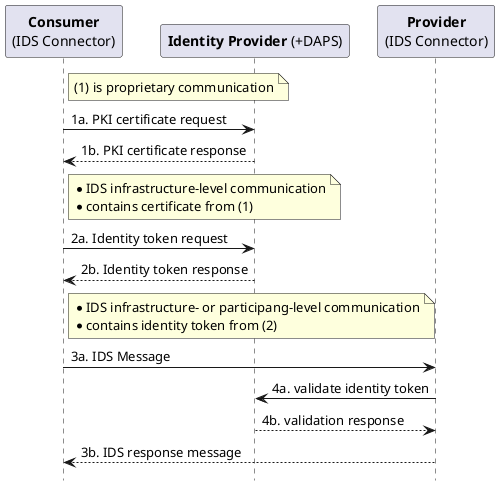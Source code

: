 @startuml

hide footbox

participant "**Consumer**\n(IDS Connector)" as C
participant "**Identity Provider** (+DAPS)" as IDP
participant "**Provider**\n(IDS Connector)" as P

note right of C: (1) is proprietary communication
C -> IDP: 1a. PKI certificate request
C <-- IDP: 1b. PKI certificate response

note right of C: *IDS infrastructure-level communication\n*contains certificate from (1)
C -> IDP: 2a. Identity token request
C <-- IDP: 2b. Identity token response

note right of C: *IDS infrastructure- or participang-level communication\n*contains identity token from (2)
C -> P: 3a. IDS Message

P -> IDP: 4a. validate identity token
P <-- IDP: 4b. validation response

C <-- P: 3b. IDS response message

@enduml
